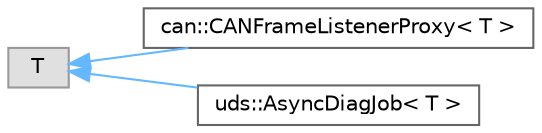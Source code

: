 digraph "Graphical Class Hierarchy"
{
 // LATEX_PDF_SIZE
  bgcolor="transparent";
  edge [fontname=Helvetica,fontsize=10,labelfontname=Helvetica,labelfontsize=10];
  node [fontname=Helvetica,fontsize=10,shape=box,height=0.2,width=0.4];
  rankdir="LR";
  Node0 [id="Node000000",label="T",height=0.2,width=0.4,color="grey60", fillcolor="#E0E0E0", style="filled",tooltip=" "];
  Node0 -> Node1 [id="edge162_Node000000_Node000001",dir="back",color="steelblue1",style="solid",tooltip=" "];
  Node1 [id="Node000001",label="can::CANFrameListenerProxy\< T \>",height=0.2,width=0.4,color="grey40", fillcolor="white", style="filled",URL="$d9/d37/classcan_1_1CANFrameListenerProxy.html",tooltip=" "];
  Node0 -> Node2 [id="edge163_Node000000_Node000002",dir="back",color="steelblue1",style="solid",tooltip=" "];
  Node2 [id="Node000002",label="uds::AsyncDiagJob\< T \>",height=0.2,width=0.4,color="grey40", fillcolor="white", style="filled",URL="$d8/dbc/classuds_1_1AsyncDiagJob.html",tooltip=" "];
}
